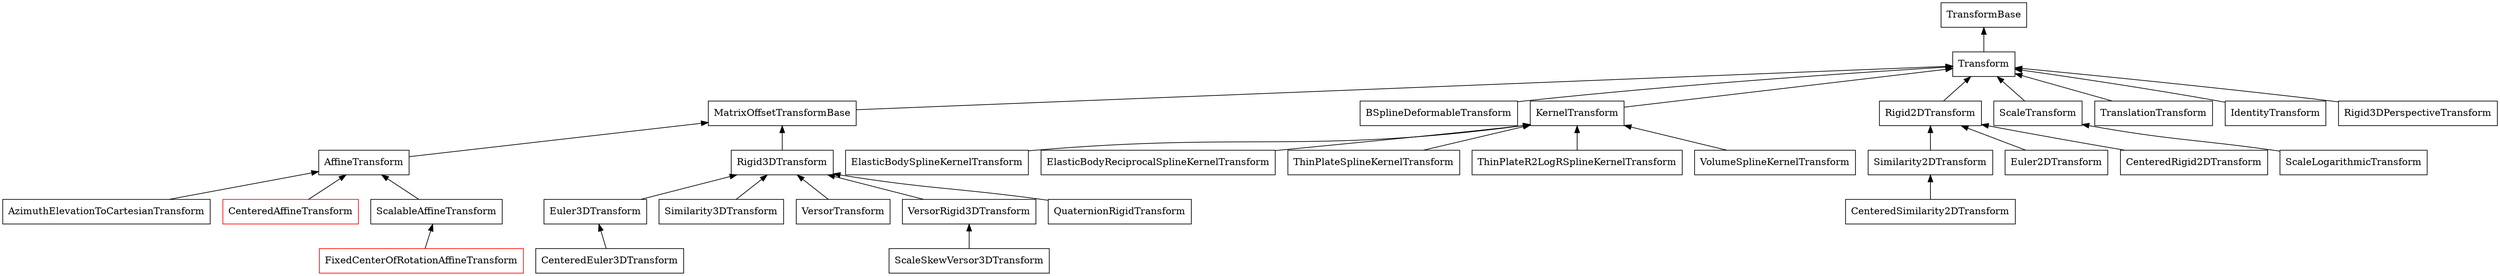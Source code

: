 digraph TransformsHierarchy {
    TransformBase -> Transform [dir=back];
    Transform -> MatrixOffsetTransformBase [dir=back];
    MatrixOffsetTransformBase -> AffineTransform [dir=back];
    AffineTransform -> AzimuthElevationToCartesianTransform [dir=back];
    Transform -> BSplineDeformableTransform [dir=back];
    AffineTransform -> CenteredAffineTransform [dir=back];
    Euler3DTransform -> CenteredEuler3DTransform [dir=back];
    Rigid3DTransform -> Euler3DTransform [dir=back];
    MatrixOffsetTransformBase -> Rigid3DTransform [dir=back];
    Transform -> KernelTransform [dir=back];
    KernelTransform -> ElasticBodySplineKernelTransform [dir=back];
    KernelTransform -> ElasticBodyReciprocalSplineKernelTransform [dir=back];
    KernelTransform -> ThinPlateSplineKernelTransform [dir=back];
    KernelTransform -> ThinPlateR2LogRSplineKernelTransform [dir=back];
    KernelTransform -> VolumeSplineKernelTransform [dir=back];
    Rigid2DTransform -> Similarity2DTransform [dir=back];
    Rigid3DTransform -> Similarity3DTransform [dir=back];
    Rigid3DTransform -> VersorTransform [dir=back];
    Rigid3DTransform -> VersorRigid3DTransform [dir=back];
    Transform -> ScaleTransform [dir=back];
    ScaleTransform -> ScaleLogarithmicTransform [dir=back];
    Rigid2DTransform -> Euler2DTransform [dir=back];
    ScalableAffineTransform -> FixedCenterOfRotationAffineTransform [dir=back];
    AffineTransform -> ScalableAffineTransform [dir=back];
    VersorRigid3DTransform -> ScaleSkewVersor3DTransform [dir=back];
    Transform -> TranslationTransform [dir=back];
    Rigid3DTransform -> QuaternionRigidTransform [dir=back];
    Transform -> IdentityTransform [dir=back];
    Transform -> Rigid3DPerspectiveTransform [dir=back];
    Similarity2DTransform -> CenteredSimilarity2DTransform [dir=back];
    Rigid2DTransform -> CenteredRigid2DTransform [dir=back];
    Transform -> Rigid2DTransform [dir=back];

    Transform [shape=box];
    AffineTransform [shape=box];
    AzimuthElevationToCartesianTransform [shape=box];
    BSplineDeformableTransform [shape=box];
    CenteredAffineTransform [shape=box, color=red];
    CenteredEuler3DTransform [shape=box];
    CenteredRigid2DTransform [shape=box];
    CenteredSimilarity2DTransform [shape=box];
    ElasticBodyReciprocalSplineKernelTransform [shape=box];
    ElasticBodySplineKernelTransform [shape=box];
    Euler2DTransform [shape=box];
    Euler3DTransform [shape=box];
    FixedCenterOfRotationAffineTransform [shape=box,color=red];
    IdentityTransform [shape=box];
    KernelTransform [shape=box];
    MatrixOffsetTransformBase [shape=box];
    QuaternionRigidTransform [shape=box];
    Rigid2DTransform [shape=box];
    Rigid3DPerspectiveTransform [shape=box];
    Rigid3DTransform [shape=box];
    ScalableAffineTransform [shape=box];
    ScaleLogarithmicTransform [shape=box];
    ScaleSkewVersor3DTransform [shape=box];
    ScaleTransform [shape=box];
    Similarity2DTransform [shape=box];
    Similarity3DTransform [shape=box];
    ThinPlateR2LogRSplineKernelTransform [shape=box];
    ThinPlateSplineKernelTransform [shape=box];
    Transform [shape=box];
    TransformBase [shape=box];
    TranslationTransform [shape=box];
    VersorRigid3DTransform [shape=box];
    VersorTransform [shape=box];
    VolumeSplineKernelTransform [shape=box];
    } 
